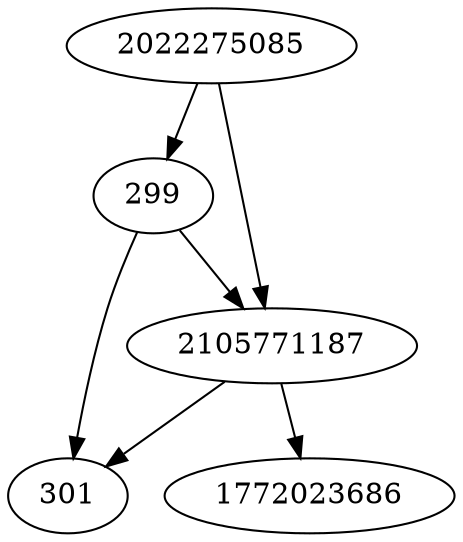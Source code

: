 strict digraph  {
1772023686;
299;
2022275085;
301;
2105771187;
299 -> 2105771187;
299 -> 301;
2022275085 -> 2105771187;
2022275085 -> 299;
2105771187 -> 1772023686;
2105771187 -> 301;
}
